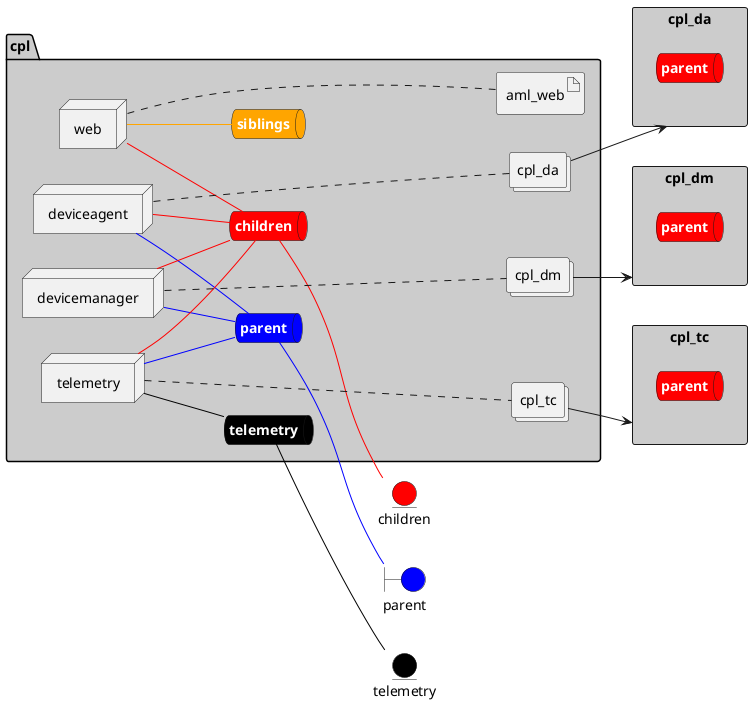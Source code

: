 @startuml

left to right direction


boundary parent #blue


entity telemetry #black

entity children #red

rectangle "cpl_da" as cpl_daStack #cccccc {
    queue cpl_daStacksnet #red [
        <b><color:white>parent</color></b>
    ]
}
rectangle "cpl_dm" as cpl_dmStack #cccccc {
    queue cpl_dmStacksnet #red [
        <b><color:white>parent</color></b>
    ]
}
rectangle "cpl_tc" as cpl_tcStack #cccccc {
    queue cpl_tcStacksnet #red [
        <b><color:white>parent</color></b>
    ]
}



package "cpl" #cccccc {
    queue telemetrynet #black [
            <b><color:white>telemetry</color></b>
    ]
    
    telemetrynet -[#black]- telemetry
    
    queue parentnet #blue [
            <b><color:white>parent</color></b>
    ]
    
    parentnet -[#blue]- parent
    
    queue childrennet #red [
            <b><color:white>children</color></b>
    ]
    
    childrennet -[#red]- children
    
    queue siblingsnet #orange [
            <b><color:white>siblings</color></b>
    ]
    

node "web" as webService
node "deviceagent" as deviceagentService
node "devicemanager" as devicemanagerService
node "telemetry" as telemetryService


        artifact "aml_web" as aml_webimage
            collections "cpl_da" as cpl_daimage
            collections "cpl_dm" as cpl_dmimage
            collections "cpl_tc" as cpl_tcimage
    
}

webService -[#red]- childrennet

webService -[#orange]- siblingsnet

deviceagentService -[#red]- childrennet

deviceagentService -[#blue]- parentnet

devicemanagerService -[#red]- childrennet

devicemanagerService -[#blue]- parentnet

telemetryService -[#red]- childrennet

telemetryService -[#blue]- parentnet

telemetryService -[#black]- telemetrynet
webService .... aml_webimage
deviceagentService .... cpl_daimage
devicemanagerService .... cpl_dmimage
telemetryService .... cpl_tcimage

cpl_daimage --> cpl_daStack
    
cpl_dmimage --> cpl_dmStack
    
cpl_tcimage --> cpl_tcStack
    

@enduml
